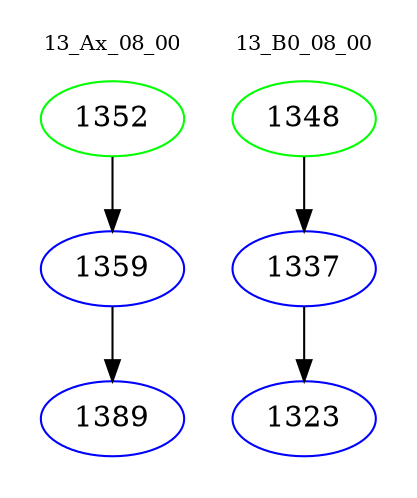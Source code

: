 digraph{
subgraph cluster_0 {
color = white
label = "13_Ax_08_00";
fontsize=10;
T0_1352 [label="1352", color="green"]
T0_1352 -> T0_1359 [color="black"]
T0_1359 [label="1359", color="blue"]
T0_1359 -> T0_1389 [color="black"]
T0_1389 [label="1389", color="blue"]
}
subgraph cluster_1 {
color = white
label = "13_B0_08_00";
fontsize=10;
T1_1348 [label="1348", color="green"]
T1_1348 -> T1_1337 [color="black"]
T1_1337 [label="1337", color="blue"]
T1_1337 -> T1_1323 [color="black"]
T1_1323 [label="1323", color="blue"]
}
}
